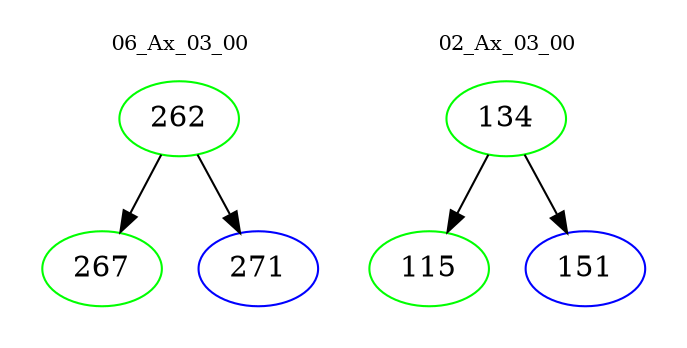 digraph{
subgraph cluster_0 {
color = white
label = "06_Ax_03_00";
fontsize=10;
T0_262 [label="262", color="green"]
T0_262 -> T0_267 [color="black"]
T0_267 [label="267", color="green"]
T0_262 -> T0_271 [color="black"]
T0_271 [label="271", color="blue"]
}
subgraph cluster_1 {
color = white
label = "02_Ax_03_00";
fontsize=10;
T1_134 [label="134", color="green"]
T1_134 -> T1_115 [color="black"]
T1_115 [label="115", color="green"]
T1_134 -> T1_151 [color="black"]
T1_151 [label="151", color="blue"]
}
}
